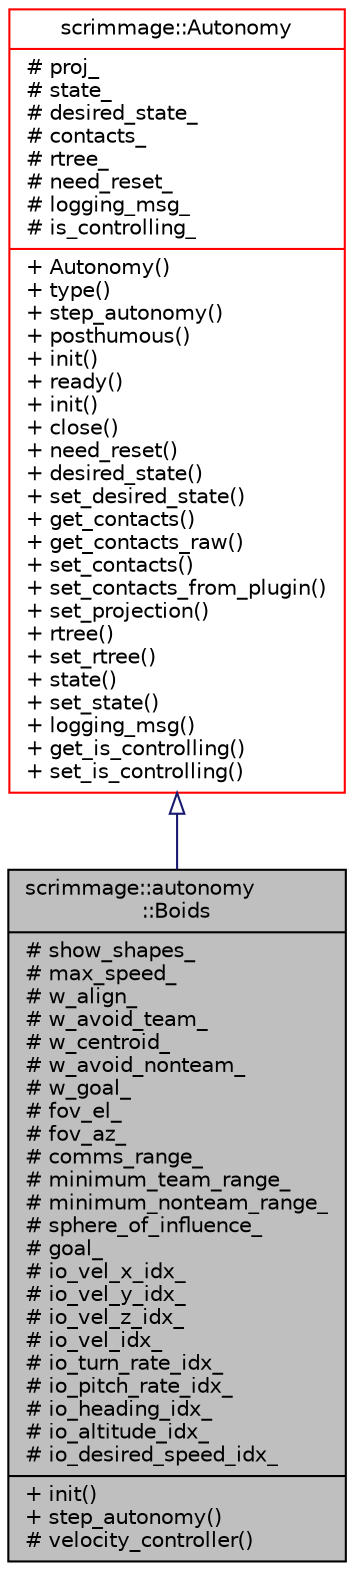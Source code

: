 digraph "scrimmage::autonomy::Boids"
{
 // LATEX_PDF_SIZE
  edge [fontname="Helvetica",fontsize="10",labelfontname="Helvetica",labelfontsize="10"];
  node [fontname="Helvetica",fontsize="10",shape=record];
  Node1 [label="{scrimmage::autonomy\l::Boids\n|# show_shapes_\l# max_speed_\l# w_align_\l# w_avoid_team_\l# w_centroid_\l# w_avoid_nonteam_\l# w_goal_\l# fov_el_\l# fov_az_\l# comms_range_\l# minimum_team_range_\l# minimum_nonteam_range_\l# sphere_of_influence_\l# goal_\l# io_vel_x_idx_\l# io_vel_y_idx_\l# io_vel_z_idx_\l# io_vel_idx_\l# io_turn_rate_idx_\l# io_pitch_rate_idx_\l# io_heading_idx_\l# io_altitude_idx_\l# io_desired_speed_idx_\l|+ init()\l+ step_autonomy()\l# velocity_controller()\l}",height=0.2,width=0.4,color="black", fillcolor="grey75", style="filled", fontcolor="black",tooltip=" "];
  Node2 -> Node1 [dir="back",color="midnightblue",fontsize="10",style="solid",arrowtail="onormal",fontname="Helvetica"];
  Node2 [label="{scrimmage::Autonomy\n|# proj_\l# state_\l# desired_state_\l# contacts_\l# rtree_\l# need_reset_\l# logging_msg_\l# is_controlling_\l|+ Autonomy()\l+ type()\l+ step_autonomy()\l+ posthumous()\l+ init()\l+ ready()\l+ init()\l+ close()\l+ need_reset()\l+ desired_state()\l+ set_desired_state()\l+ get_contacts()\l+ get_contacts_raw()\l+ set_contacts()\l+ set_contacts_from_plugin()\l+ set_projection()\l+ rtree()\l+ set_rtree()\l+ state()\l+ set_state()\l+ logging_msg()\l+ get_is_controlling()\l+ set_is_controlling()\l}",height=0.2,width=0.4,color="red", fillcolor="white", style="filled",URL="$classscrimmage_1_1Autonomy.html",tooltip=" "];
}
